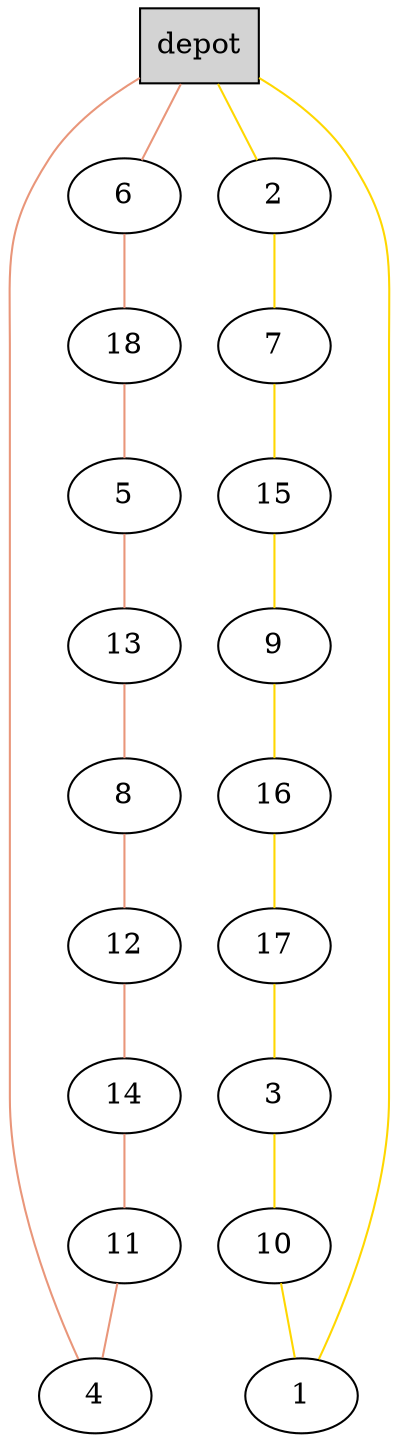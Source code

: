 graph G {
  0[shape = box, label = "depot", style = filled ];
  6[shape = ellipse];
  "0"--"6"[color = darksalmon];
  18[shape = ellipse];
  "6"--"18"[color = darksalmon];
  5[shape = ellipse];
  "18"--"5"[color = darksalmon];
  13[shape = ellipse];
  "5"--"13"[color = darksalmon];
  8[shape = ellipse];
  "13"--"8"[color = darksalmon];
  12[shape = ellipse];
  "8"--"12"[color = darksalmon];
  14[shape = ellipse];
  "12"--"14"[color = darksalmon];
  11[shape = ellipse];
  "14"--"11"[color = darksalmon];
  4[shape = ellipse];
  "11"--"4"[color = darksalmon];
  "4"--"0"[color = darksalmon];
  2[shape = ellipse];
  "0"--"2"[color = gold];
  7[shape = ellipse];
  "2"--"7"[color = gold];
  15[shape = ellipse];
  "7"--"15"[color = gold];
  9[shape = ellipse];
  "15"--"9"[color = gold];
  16[shape = ellipse];
  "9"--"16"[color = gold];
  17[shape = ellipse];
  "16"--"17"[color = gold];
  3[shape = ellipse];
  "17"--"3"[color = gold];
  10[shape = ellipse];
  "3"--"10"[color = gold];
  1[shape = ellipse];
  "10"--"1"[color = gold];
  "1"--"0"[color = gold];
}
